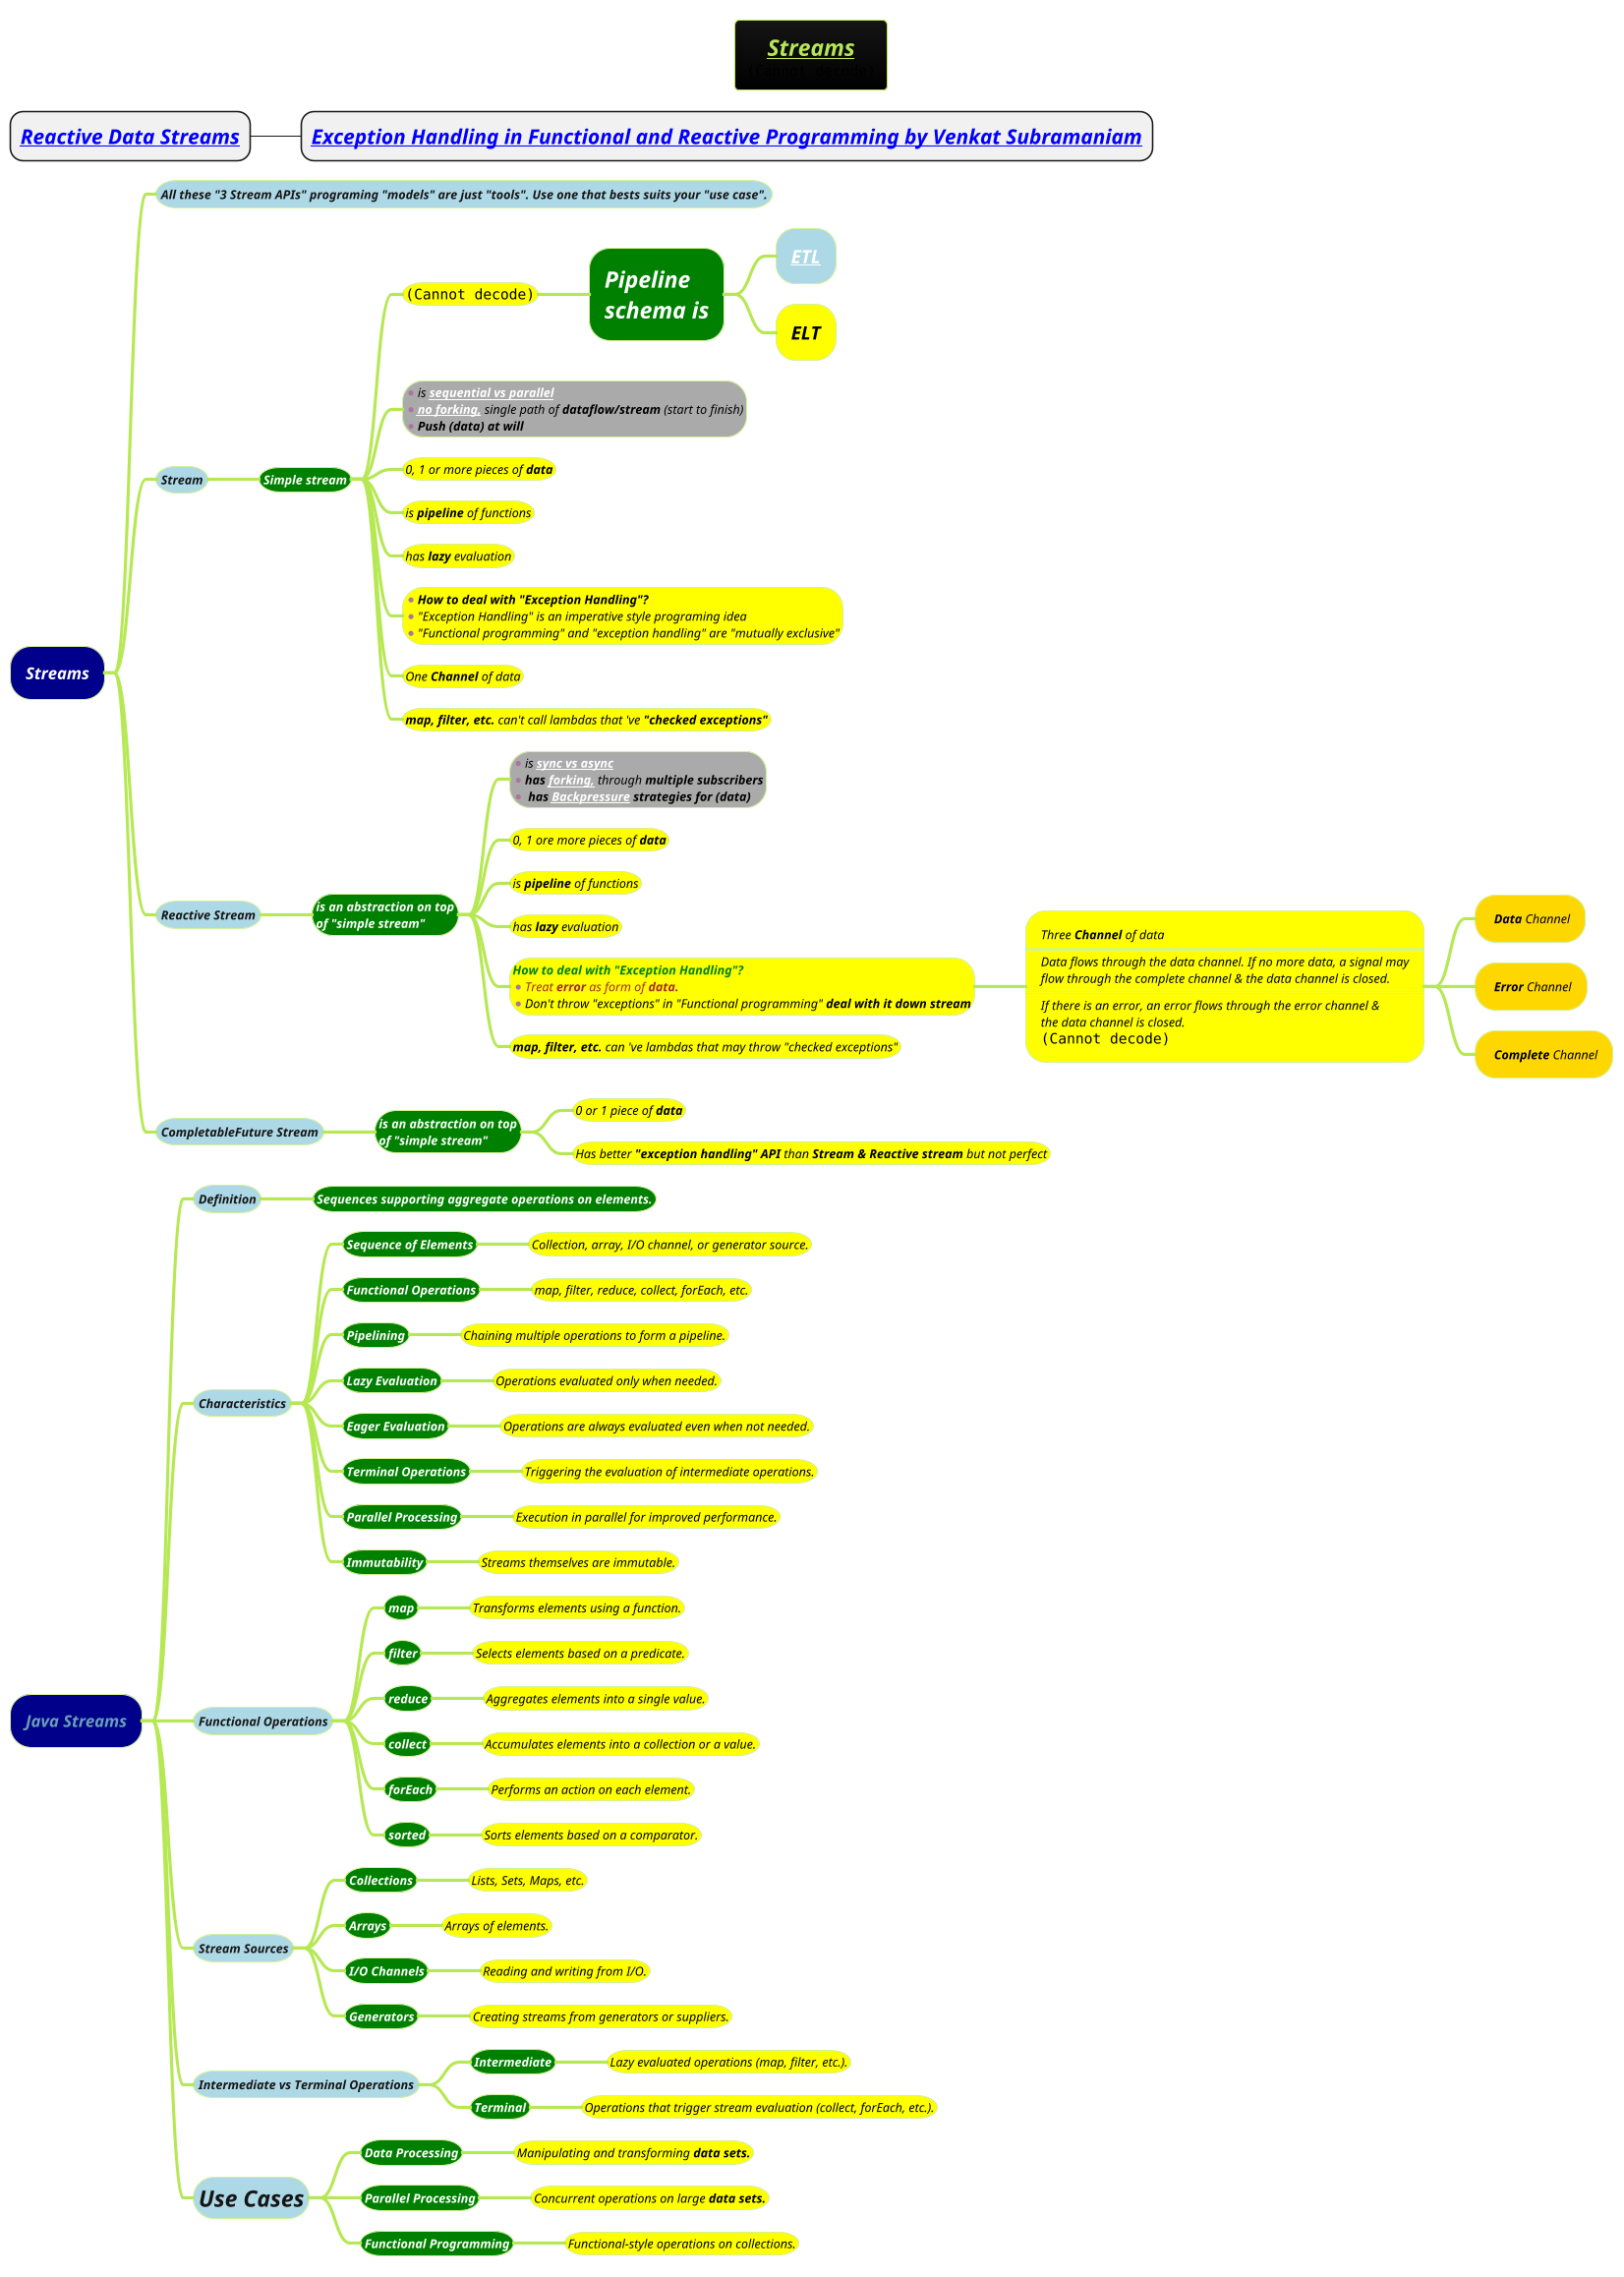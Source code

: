 @startmindmap
title =<i><b><u><size:18>Streams\n<img:images/img_30.png{scale=0.7}>

* ==<i><b>[[docs/3-programming-languages/Venkat-Subramaniam/Reactive-Data-Stream.puml Reactive Data Streams]]
** ==<i><b>[[https://www.youtube.com/watch?v=S5tLVsvbHBg&t=5622s&ab_channel=Devoxx Exception Handling in Functional and Reactive Programming by Venkat Subramaniam]]
!theme hacker
*[#darkblue] <color:white><i>Streams
**[#lightblue] <i><color #blac><size:12>All these "3 Stream APIs" programing "models" are just "tools". Use one that bests suits your "use case".
**[#lightblue] <i><color #blac><size:12>Stream
***[#green] <b><i><color #white><size:12>Simple stream
****[#yellow] <i><color #black><size:12><img:images/img_29.png{scale=0.45}>
*****[#green] <b><i><color #white><size:22>Pipeline \n<b><i><color #white><size:22>schema is
******[#lightblue] <b><i><color #black><size:18>[[docs/AI-ML-DL-Data-Science-and-BigData/data-science/data-or-database-migration/Data-Migration-Strategies/ETL-(Extract-Transform-Load)-Strategy.puml ETL]]
******[#yellow] <b><i><color #black><size:18>ELT
****[#a]:*<i><color #black><size:12>is <b>[[docs/3-programming-languages/Venkat-Subramaniam/gif/sequential-vs-parallel.adoc sequential vs parallel]]
*<i><color #black><size:12><b>[[docs/3-programming-languages/Venkat-Subramaniam/gif/synchronous-vs-asynchronous.adoc no forking,]]</b> single path of **dataflow/stream** (start to finish)
*<i><color #black><size:12><b>Push **(data)** at will;
****[#yellow] <i><color #black><size:12>0, 1 or more pieces of <b>data
****[#yellow] <i><color #black><size:12>is <b>pipeline</b> of functions
****[#yellow] <i><color #black><size:12>has <b>lazy</b> evaluation
****[#yellow] *<i><color #black><size:12><b>How to deal with "Exception Handling"?\n*<i><color #black><size:12>"Exception Handling" is an imperative style programing idea \n*<i><color #black><size:12>"Functional programming" and "exception handling" are "mutually exclusive"
****[#yellow] <i><color #black><size:12>One <b>Channel</b> of data
****[#yellow] <i><color #black><size:12><b>map, filter, etc.</b> can't call lambdas that 've <b>"checked exceptions"
**[#lightblue] <i><color #blac><size:12>Reactive Stream
***[#green] <b><i><color #white><size:12>is an abstraction on top\n<b><i><color #white><size:12>of "simple stream"
****[#a]:*<i><color #black><size:12>is <b>[[docs/3-programming-languages/Venkat-Subramaniam/gif/synchronous-vs-asynchronous.adoc sync vs async]]
*<i><color #black><size:12><b>has [[docs/3-programming-languages/Venkat-Subramaniam/gif/synchronous-vs-asynchronous.adoc forking,]]</b> through <b>multiple subscribers
*<i><color #black><size:12><b> has [[docs/3-programming-languages/Venkat-Subramaniam/gif/stream-aggregation.adoc Backpressure]] strategies for (data);
****[#yellow] <i><color #black><size:12>0, 1 ore more pieces of <b>data
****[#yellow] <i><color #black><size:12>is <b>pipeline</b> of functions
****[#yellow] <i><color #black><size:12>has <b>lazy</b> evaluation
****[#yellow] <i><color #green><size:12><b>How to deal with "Exception Handling"?\n*<i><color #brown><size:12>Treat <b>error</b> as form of <b>data.\n*<i><color #black><size:12>Don't throw "exceptions" in "Functional programming" <b>deal with it down stream
*****[#yellow]:<i><color #black><size:12>Three <b>Channel</b> of data
====
<i><color #black><size:12>Data flows through the data channel. If no more data, a signal may
<i><color #black><size:12>flow through the complete channel & the data channel is closed.
====
<i><color #black><size:12>If there is an error, an error flows through the error channel &
<i><color #black><size:12>the data channel is closed.
<img:images/img_24.png{scale=0.7}>;

******[#gold] <i><color #black><size:12> <b>Data</b> Channel
******[#gold] <i><color #black><size:12> <b>Error</b> Channel
******[#gold] <i><color #black><size:12> <b>Complete</b> Channel
****[#yellow] <i><color #black><size:12><b>map, filter, etc.</b> can 've lambdas that may throw "checked exceptions"
**[#lightblue] <i><color #blac><size:12>CompletableFuture Stream
***[#green] <b><i><color #white><size:12>is an abstraction on top\n<b><i><color #white><size:12>of "simple stream"
****[#yellow] <i><color #black><size:12>0 or 1 piece of <b>data
****[#yellow] <i><color #black><size:12>Has better **"exception handling" API** than **Stream & Reactive stream** but not perfect

*[#darkblue] <i>Java Streams
**[#lightblue] <i><color #blac><size:12>Definition
***[#green] <b><i><color #white><size:12>Sequences supporting aggregate operations on elements.
**[#lightblue] <i><color #blac><size:12>Characteristics
***[#green] <b><i><color #white><size:12>Sequence of Elements
****[#yellow] <i><color #black><size:12>Collection, array, I/O channel, or generator source.
***[#green] <b><i><color #white><size:12>Functional Operations
****[#yellow] <i><color #black><size:12>map, filter, reduce, collect, forEach, etc.
***[#green] <b><i><color #white><size:12>Pipelining
****[#yellow] <i><color #black><size:12>Chaining multiple operations to form a pipeline.
***[#green] <b><i><color #white><size:12>Lazy Evaluation
****[#yellow] <i><color #black><size:12>Operations evaluated only when needed.
***[#green] <b><i><color #white><size:12>Eager Evaluation
****[#yellow] <i><color #black><size:12>Operations are always evaluated even when not needed.
***[#green] <b><i><color #white><size:12>Terminal Operations
****[#yellow] <i><color #black><size:12>Triggering the evaluation of intermediate operations.
***[#green] <b><i><color #white><size:12>Parallel Processing
****[#yellow] <i><color #black><size:12>Execution in parallel for improved performance.
***[#green] <b><i><color #white><size:12>Immutability
****[#yellow] <i><color #black><size:12>Streams themselves are immutable.
**[#lightblue] <i><color #blac><size:12>Functional Operations
***[#green] <b><i><color #white><size:12>map
****[#yellow] <i><color #black><size:12>Transforms elements using a function.
***[#green] <b><i><color #white><size:12>filter
****[#yellow] <i><color #black><size:12>Selects elements based on a predicate.
***[#green] <b><i><color #white><size:12>reduce
****[#yellow] <i><color #black><size:12>Aggregates elements into a single value.
***[#green] <b><i><color #white><size:12>collect
****[#yellow] <i><color #black><size:12>Accumulates elements into a collection or a value.
***[#green] <b><i><color #white><size:12>forEach
****[#yellow] <i><color #black><size:12>Performs an action on each element.
***[#green] <b><i><color #white><size:12>sorted
****[#yellow] <i><color #black><size:12>Sorts elements based on a comparator.
**[#lightblue] <i><color #blac><size:12>Stream Sources
***[#green] <b><i><color #white><size:12>Collections
****[#yellow] <i><color #black><size:12>Lists, Sets, Maps, etc.
***[#green] <b><i><color #white><size:12>Arrays
****[#yellow] <i><color #black><size:12>Arrays of elements.
***[#green] <b><i><color #white><size:12>I/O Channels
****[#yellow] <i><color #black><size:12>Reading and writing from I/O.
***[#green] <b><i><color #white><size:12>Generators
****[#yellow] <i><color #black><size:12>Creating streams from generators or suppliers.
**[#lightblue] <i><color #blac><size:12>Intermediate vs Terminal Operations
***[#green] <b><i><color #white><size:12>Intermediate
****[#yellow] <i><color #black><size:12>Lazy evaluated operations (map, filter, etc.).
***[#green] <b><i><color #white><size:12>Terminal
****[#yellow] <i><color #black><size:12>Operations that trigger stream evaluation (collect, forEach, etc.).
**[#lightblue] <i><color #blac><size:22>Use Cases
***[#green] <b><i><color #white><size:12>Data Processing
****[#yellow] <i><color #black><size:12>Manipulating and transforming <b>data sets.
***[#green] <b><i><color #white><size:12>Parallel Processing
****[#yellow] <i><color #black><size:12>Concurrent operations on large <b>data sets.
***[#green] <b><i><color #white><size:12>Functional Programming
****[#yellow] <i><color #black><size:12>Functional-style operations on collections.
@endmindmap

